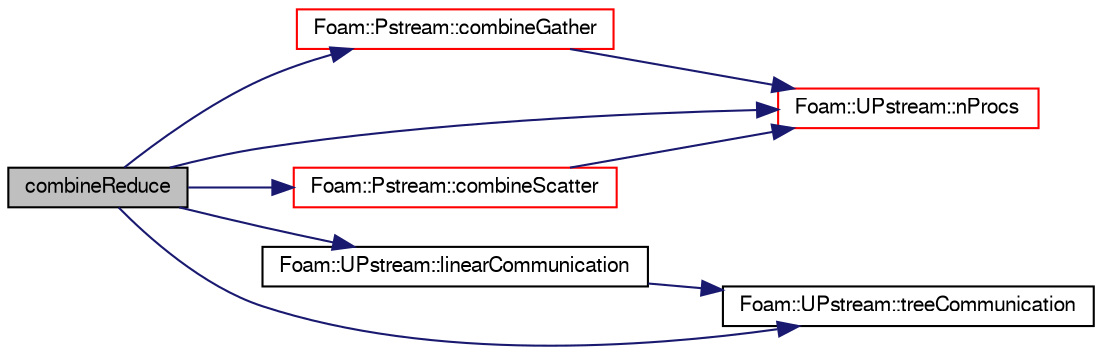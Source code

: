 digraph "combineReduce"
{
  bgcolor="transparent";
  edge [fontname="FreeSans",fontsize="10",labelfontname="FreeSans",labelfontsize="10"];
  node [fontname="FreeSans",fontsize="10",shape=record];
  rankdir="LR";
  Node28334 [label="combineReduce",height=0.2,width=0.4,color="black", fillcolor="grey75", style="filled", fontcolor="black"];
  Node28334 -> Node28335 [color="midnightblue",fontsize="10",style="solid",fontname="FreeSans"];
  Node28335 [label="Foam::Pstream::combineGather",height=0.2,width=0.4,color="red",URL="$a26250.html#aedeba5b3a63f833796d48d904dc39b63"];
  Node28335 -> Node28336 [color="midnightblue",fontsize="10",style="solid",fontname="FreeSans"];
  Node28336 [label="Foam::UPstream::nProcs",height=0.2,width=0.4,color="red",URL="$a26270.html#aada0e04d8127eda8ee95be0772754a4f",tooltip="Number of processes in parallel run. "];
  Node28334 -> Node28350 [color="midnightblue",fontsize="10",style="solid",fontname="FreeSans"];
  Node28350 [label="Foam::Pstream::combineScatter",height=0.2,width=0.4,color="red",URL="$a26250.html#a2eea2c110e936c30c8f66b7326c69be5",tooltip="Scatter data. Reverse of combineGather. "];
  Node28350 -> Node28336 [color="midnightblue",fontsize="10",style="solid",fontname="FreeSans"];
  Node28334 -> Node28351 [color="midnightblue",fontsize="10",style="solid",fontname="FreeSans"];
  Node28351 [label="Foam::UPstream::linearCommunication",height=0.2,width=0.4,color="black",URL="$a26270.html#af7ec282f2581c26d06e2375a17174591",tooltip="Communication schedule for linear all-to-master (proc 0) "];
  Node28351 -> Node28352 [color="midnightblue",fontsize="10",style="solid",fontname="FreeSans"];
  Node28352 [label="Foam::UPstream::treeCommunication",height=0.2,width=0.4,color="black",URL="$a26270.html#afaa38d3b4ac099268cc3081da637d147",tooltip="Communication schedule for tree all-to-master (proc 0) "];
  Node28334 -> Node28336 [color="midnightblue",fontsize="10",style="solid",fontname="FreeSans"];
  Node28334 -> Node28352 [color="midnightblue",fontsize="10",style="solid",fontname="FreeSans"];
}
